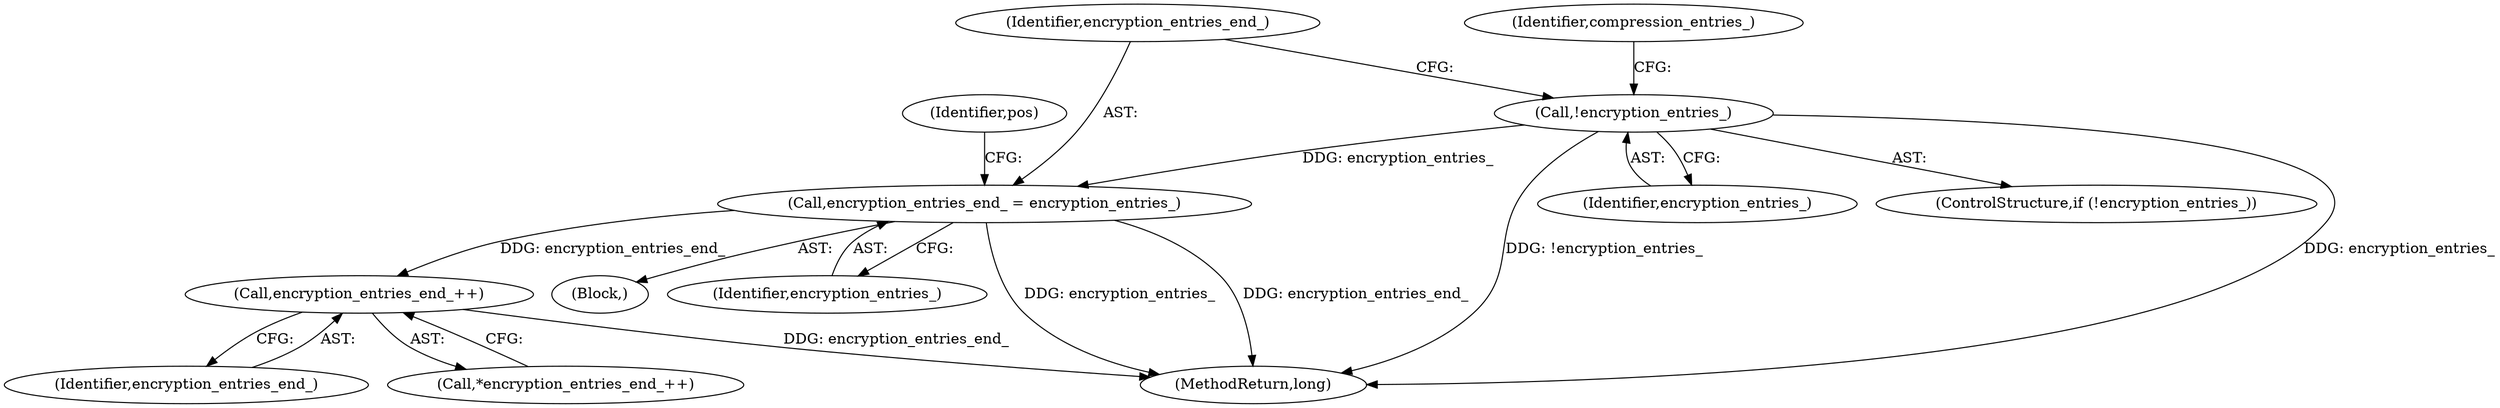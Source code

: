 digraph "0_Android_04839626ed859623901ebd3a5fd483982186b59d_181@API" {
"1000203" [label="(Call,!encryption_entries_)"];
"1000211" [label="(Call,encryption_entries_end_ = encryption_entries_)"];
"1000346" [label="(Call,encryption_entries_end_++)"];
"1000347" [label="(Identifier,encryption_entries_end_)"];
"1000346" [label="(Call,encryption_entries_end_++)"];
"1000362" [label="(MethodReturn,long)"];
"1000204" [label="(Identifier,encryption_entries_)"];
"1000215" [label="(Identifier,pos)"];
"1000345" [label="(Call,*encryption_entries_end_++)"];
"1000201" [label="(Block,)"];
"1000207" [label="(Identifier,compression_entries_)"];
"1000213" [label="(Identifier,encryption_entries_)"];
"1000212" [label="(Identifier,encryption_entries_end_)"];
"1000202" [label="(ControlStructure,if (!encryption_entries_))"];
"1000211" [label="(Call,encryption_entries_end_ = encryption_entries_)"];
"1000203" [label="(Call,!encryption_entries_)"];
"1000203" -> "1000202"  [label="AST: "];
"1000203" -> "1000204"  [label="CFG: "];
"1000204" -> "1000203"  [label="AST: "];
"1000207" -> "1000203"  [label="CFG: "];
"1000212" -> "1000203"  [label="CFG: "];
"1000203" -> "1000362"  [label="DDG: !encryption_entries_"];
"1000203" -> "1000362"  [label="DDG: encryption_entries_"];
"1000203" -> "1000211"  [label="DDG: encryption_entries_"];
"1000211" -> "1000201"  [label="AST: "];
"1000211" -> "1000213"  [label="CFG: "];
"1000212" -> "1000211"  [label="AST: "];
"1000213" -> "1000211"  [label="AST: "];
"1000215" -> "1000211"  [label="CFG: "];
"1000211" -> "1000362"  [label="DDG: encryption_entries_end_"];
"1000211" -> "1000362"  [label="DDG: encryption_entries_"];
"1000211" -> "1000346"  [label="DDG: encryption_entries_end_"];
"1000346" -> "1000345"  [label="AST: "];
"1000346" -> "1000347"  [label="CFG: "];
"1000347" -> "1000346"  [label="AST: "];
"1000345" -> "1000346"  [label="CFG: "];
"1000346" -> "1000362"  [label="DDG: encryption_entries_end_"];
}
